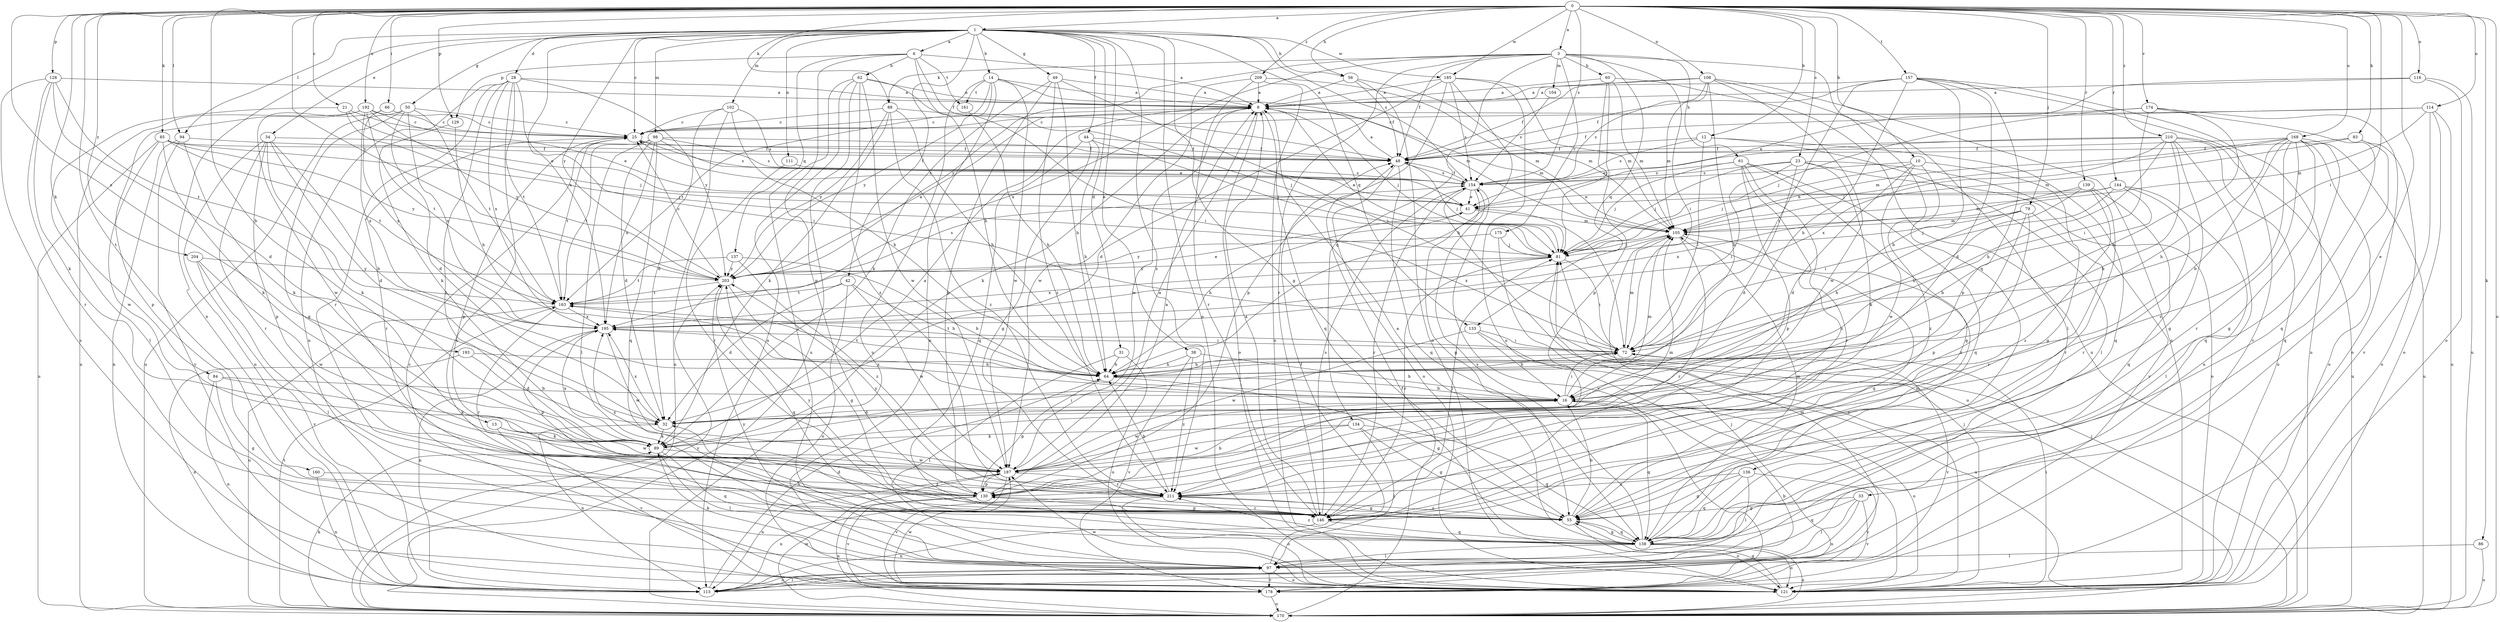 strict digraph  {
0;
1;
3;
6;
8;
10;
12;
13;
14;
16;
21;
23;
25;
28;
31;
32;
33;
34;
38;
41;
42;
44;
48;
49;
50;
55;
56;
60;
61;
62;
64;
66;
72;
79;
81;
83;
84;
85;
86;
88;
89;
94;
97;
98;
102;
104;
105;
108;
111;
113;
114;
116;
121;
128;
129;
130;
133;
134;
136;
137;
138;
139;
144;
146;
154;
157;
160;
161;
163;
168;
170;
174;
175;
178;
185;
187;
192;
193;
195;
203;
204;
209;
210;
211;
0 -> 1  [label=a];
0 -> 3  [label=a];
0 -> 10  [label=b];
0 -> 12  [label=b];
0 -> 13  [label=b];
0 -> 21  [label=c];
0 -> 23  [label=c];
0 -> 33  [label=e];
0 -> 56  [label=h];
0 -> 66  [label=i];
0 -> 72  [label=i];
0 -> 79  [label=j];
0 -> 83  [label=k];
0 -> 84  [label=k];
0 -> 85  [label=k];
0 -> 86  [label=k];
0 -> 88  [label=k];
0 -> 94  [label=l];
0 -> 108  [label=n];
0 -> 114  [label=o];
0 -> 116  [label=o];
0 -> 128  [label=p];
0 -> 129  [label=p];
0 -> 139  [label=r];
0 -> 144  [label=r];
0 -> 154  [label=s];
0 -> 157  [label=t];
0 -> 160  [label=t];
0 -> 168  [label=u];
0 -> 170  [label=u];
0 -> 174  [label=v];
0 -> 185  [label=w];
0 -> 192  [label=x];
0 -> 193  [label=x];
0 -> 203  [label=y];
0 -> 204  [label=z];
0 -> 209  [label=z];
0 -> 210  [label=z];
1 -> 6  [label=a];
1 -> 14  [label=b];
1 -> 25  [label=c];
1 -> 28  [label=d];
1 -> 31  [label=d];
1 -> 34  [label=e];
1 -> 38  [label=e];
1 -> 42  [label=f];
1 -> 44  [label=f];
1 -> 49  [label=g];
1 -> 50  [label=g];
1 -> 55  [label=g];
1 -> 56  [label=h];
1 -> 94  [label=l];
1 -> 98  [label=m];
1 -> 102  [label=m];
1 -> 111  [label=n];
1 -> 113  [label=n];
1 -> 121  [label=o];
1 -> 133  [label=q];
1 -> 154  [label=s];
1 -> 185  [label=w];
1 -> 195  [label=x];
1 -> 203  [label=y];
1 -> 211  [label=z];
3 -> 48  [label=f];
3 -> 60  [label=h];
3 -> 61  [label=h];
3 -> 72  [label=i];
3 -> 88  [label=k];
3 -> 104  [label=m];
3 -> 133  [label=q];
3 -> 134  [label=q];
3 -> 136  [label=q];
3 -> 146  [label=r];
3 -> 175  [label=v];
3 -> 195  [label=x];
3 -> 203  [label=y];
6 -> 8  [label=a];
6 -> 48  [label=f];
6 -> 62  [label=h];
6 -> 64  [label=h];
6 -> 129  [label=p];
6 -> 130  [label=p];
6 -> 137  [label=q];
6 -> 161  [label=t];
8 -> 25  [label=c];
8 -> 81  [label=j];
8 -> 89  [label=k];
8 -> 105  [label=m];
8 -> 121  [label=o];
8 -> 138  [label=q];
8 -> 187  [label=w];
10 -> 32  [label=d];
10 -> 55  [label=g];
10 -> 81  [label=j];
10 -> 154  [label=s];
10 -> 187  [label=w];
10 -> 211  [label=z];
12 -> 48  [label=f];
12 -> 72  [label=i];
12 -> 97  [label=l];
12 -> 138  [label=q];
12 -> 154  [label=s];
13 -> 89  [label=k];
13 -> 178  [label=v];
13 -> 187  [label=w];
14 -> 8  [label=a];
14 -> 105  [label=m];
14 -> 121  [label=o];
14 -> 161  [label=t];
14 -> 163  [label=t];
14 -> 170  [label=u];
14 -> 187  [label=w];
14 -> 203  [label=y];
16 -> 32  [label=d];
16 -> 72  [label=i];
16 -> 105  [label=m];
16 -> 121  [label=o];
16 -> 138  [label=q];
16 -> 187  [label=w];
16 -> 195  [label=x];
21 -> 25  [label=c];
21 -> 41  [label=e];
21 -> 97  [label=l];
21 -> 203  [label=y];
23 -> 32  [label=d];
23 -> 72  [label=i];
23 -> 81  [label=j];
23 -> 89  [label=k];
23 -> 121  [label=o];
23 -> 154  [label=s];
23 -> 178  [label=v];
25 -> 48  [label=f];
25 -> 130  [label=p];
25 -> 146  [label=r];
25 -> 154  [label=s];
25 -> 163  [label=t];
28 -> 8  [label=a];
28 -> 72  [label=i];
28 -> 113  [label=n];
28 -> 146  [label=r];
28 -> 163  [label=t];
28 -> 178  [label=v];
28 -> 195  [label=x];
28 -> 203  [label=y];
28 -> 211  [label=z];
31 -> 64  [label=h];
31 -> 97  [label=l];
31 -> 121  [label=o];
32 -> 89  [label=k];
32 -> 113  [label=n];
32 -> 195  [label=x];
33 -> 55  [label=g];
33 -> 97  [label=l];
33 -> 113  [label=n];
33 -> 138  [label=q];
33 -> 178  [label=v];
34 -> 16  [label=b];
34 -> 32  [label=d];
34 -> 48  [label=f];
34 -> 89  [label=k];
34 -> 113  [label=n];
34 -> 130  [label=p];
34 -> 146  [label=r];
38 -> 16  [label=b];
38 -> 64  [label=h];
38 -> 178  [label=v];
38 -> 211  [label=z];
41 -> 25  [label=c];
41 -> 64  [label=h];
41 -> 72  [label=i];
41 -> 105  [label=m];
42 -> 32  [label=d];
42 -> 64  [label=h];
42 -> 121  [label=o];
42 -> 163  [label=t];
42 -> 187  [label=w];
44 -> 48  [label=f];
44 -> 55  [label=g];
44 -> 64  [label=h];
44 -> 81  [label=j];
44 -> 138  [label=q];
48 -> 8  [label=a];
48 -> 81  [label=j];
48 -> 121  [label=o];
48 -> 138  [label=q];
48 -> 154  [label=s];
49 -> 8  [label=a];
49 -> 64  [label=h];
49 -> 72  [label=i];
49 -> 89  [label=k];
49 -> 130  [label=p];
49 -> 211  [label=z];
50 -> 25  [label=c];
50 -> 32  [label=d];
50 -> 55  [label=g];
50 -> 163  [label=t];
50 -> 170  [label=u];
50 -> 195  [label=x];
55 -> 16  [label=b];
55 -> 32  [label=d];
55 -> 105  [label=m];
55 -> 121  [label=o];
55 -> 138  [label=q];
55 -> 211  [label=z];
56 -> 8  [label=a];
56 -> 48  [label=f];
56 -> 105  [label=m];
56 -> 121  [label=o];
60 -> 8  [label=a];
60 -> 81  [label=j];
60 -> 105  [label=m];
60 -> 130  [label=p];
60 -> 170  [label=u];
61 -> 55  [label=g];
61 -> 81  [label=j];
61 -> 130  [label=p];
61 -> 138  [label=q];
61 -> 146  [label=r];
61 -> 154  [label=s];
61 -> 211  [label=z];
62 -> 8  [label=a];
62 -> 72  [label=i];
62 -> 97  [label=l];
62 -> 113  [label=n];
62 -> 170  [label=u];
62 -> 187  [label=w];
62 -> 211  [label=z];
64 -> 16  [label=b];
64 -> 55  [label=g];
64 -> 130  [label=p];
64 -> 163  [label=t];
66 -> 25  [label=c];
66 -> 187  [label=w];
66 -> 195  [label=x];
72 -> 64  [label=h];
72 -> 105  [label=m];
72 -> 163  [label=t];
72 -> 178  [label=v];
79 -> 64  [label=h];
79 -> 81  [label=j];
79 -> 105  [label=m];
79 -> 130  [label=p];
79 -> 146  [label=r];
79 -> 211  [label=z];
81 -> 8  [label=a];
81 -> 72  [label=i];
81 -> 146  [label=r];
81 -> 195  [label=x];
81 -> 203  [label=y];
83 -> 48  [label=f];
83 -> 105  [label=m];
83 -> 121  [label=o];
83 -> 138  [label=q];
84 -> 16  [label=b];
84 -> 55  [label=g];
84 -> 89  [label=k];
84 -> 113  [label=n];
85 -> 48  [label=f];
85 -> 81  [label=j];
85 -> 89  [label=k];
85 -> 163  [label=t];
85 -> 170  [label=u];
85 -> 187  [label=w];
85 -> 203  [label=y];
86 -> 97  [label=l];
86 -> 170  [label=u];
88 -> 25  [label=c];
88 -> 64  [label=h];
88 -> 81  [label=j];
88 -> 89  [label=k];
88 -> 203  [label=y];
88 -> 211  [label=z];
89 -> 8  [label=a];
89 -> 72  [label=i];
89 -> 97  [label=l];
89 -> 138  [label=q];
89 -> 187  [label=w];
89 -> 195  [label=x];
94 -> 48  [label=f];
94 -> 89  [label=k];
94 -> 113  [label=n];
94 -> 178  [label=v];
97 -> 48  [label=f];
97 -> 89  [label=k];
97 -> 113  [label=n];
97 -> 121  [label=o];
97 -> 178  [label=v];
97 -> 203  [label=y];
98 -> 32  [label=d];
98 -> 41  [label=e];
98 -> 48  [label=f];
98 -> 97  [label=l];
98 -> 138  [label=q];
98 -> 154  [label=s];
98 -> 163  [label=t];
98 -> 195  [label=x];
102 -> 25  [label=c];
102 -> 32  [label=d];
102 -> 64  [label=h];
102 -> 154  [label=s];
102 -> 170  [label=u];
104 -> 154  [label=s];
105 -> 81  [label=j];
105 -> 138  [label=q];
105 -> 146  [label=r];
105 -> 195  [label=x];
108 -> 8  [label=a];
108 -> 16  [label=b];
108 -> 48  [label=f];
108 -> 97  [label=l];
108 -> 105  [label=m];
108 -> 121  [label=o];
108 -> 154  [label=s];
108 -> 187  [label=w];
111 -> 146  [label=r];
111 -> 154  [label=s];
113 -> 16  [label=b];
113 -> 64  [label=h];
113 -> 97  [label=l];
113 -> 105  [label=m];
114 -> 25  [label=c];
114 -> 48  [label=f];
114 -> 105  [label=m];
114 -> 121  [label=o];
114 -> 170  [label=u];
114 -> 178  [label=v];
116 -> 8  [label=a];
116 -> 41  [label=e];
116 -> 121  [label=o];
116 -> 170  [label=u];
121 -> 25  [label=c];
121 -> 55  [label=g];
121 -> 72  [label=i];
121 -> 81  [label=j];
121 -> 187  [label=w];
128 -> 8  [label=a];
128 -> 32  [label=d];
128 -> 89  [label=k];
128 -> 121  [label=o];
128 -> 146  [label=r];
128 -> 163  [label=t];
129 -> 64  [label=h];
129 -> 89  [label=k];
130 -> 8  [label=a];
130 -> 16  [label=b];
130 -> 146  [label=r];
130 -> 170  [label=u];
130 -> 178  [label=v];
130 -> 195  [label=x];
133 -> 16  [label=b];
133 -> 72  [label=i];
133 -> 170  [label=u];
133 -> 187  [label=w];
134 -> 55  [label=g];
134 -> 89  [label=k];
134 -> 97  [label=l];
134 -> 138  [label=q];
134 -> 187  [label=w];
136 -> 55  [label=g];
136 -> 97  [label=l];
136 -> 138  [label=q];
136 -> 178  [label=v];
136 -> 211  [label=z];
137 -> 16  [label=b];
137 -> 163  [label=t];
137 -> 203  [label=y];
137 -> 211  [label=z];
138 -> 8  [label=a];
138 -> 55  [label=g];
138 -> 97  [label=l];
138 -> 105  [label=m];
138 -> 121  [label=o];
138 -> 154  [label=s];
138 -> 170  [label=u];
138 -> 211  [label=z];
139 -> 41  [label=e];
139 -> 64  [label=h];
139 -> 138  [label=q];
139 -> 146  [label=r];
139 -> 195  [label=x];
139 -> 211  [label=z];
144 -> 16  [label=b];
144 -> 41  [label=e];
144 -> 72  [label=i];
144 -> 97  [label=l];
144 -> 105  [label=m];
144 -> 146  [label=r];
146 -> 8  [label=a];
146 -> 81  [label=j];
146 -> 113  [label=n];
146 -> 130  [label=p];
146 -> 138  [label=q];
146 -> 154  [label=s];
146 -> 203  [label=y];
154 -> 41  [label=e];
154 -> 48  [label=f];
154 -> 55  [label=g];
154 -> 146  [label=r];
154 -> 170  [label=u];
154 -> 178  [label=v];
157 -> 8  [label=a];
157 -> 16  [label=b];
157 -> 32  [label=d];
157 -> 48  [label=f];
157 -> 64  [label=h];
157 -> 72  [label=i];
157 -> 130  [label=p];
157 -> 170  [label=u];
157 -> 178  [label=v];
160 -> 113  [label=n];
160 -> 211  [label=z];
161 -> 64  [label=h];
163 -> 41  [label=e];
163 -> 146  [label=r];
163 -> 170  [label=u];
163 -> 195  [label=x];
168 -> 16  [label=b];
168 -> 48  [label=f];
168 -> 55  [label=g];
168 -> 64  [label=h];
168 -> 81  [label=j];
168 -> 105  [label=m];
168 -> 121  [label=o];
168 -> 138  [label=q];
168 -> 146  [label=r];
168 -> 170  [label=u];
168 -> 211  [label=z];
170 -> 48  [label=f];
170 -> 81  [label=j];
170 -> 89  [label=k];
170 -> 163  [label=t];
170 -> 187  [label=w];
170 -> 203  [label=y];
174 -> 25  [label=c];
174 -> 64  [label=h];
174 -> 72  [label=i];
174 -> 81  [label=j];
174 -> 121  [label=o];
174 -> 138  [label=q];
175 -> 81  [label=j];
175 -> 121  [label=o];
175 -> 203  [label=y];
178 -> 81  [label=j];
178 -> 170  [label=u];
178 -> 187  [label=w];
185 -> 8  [label=a];
185 -> 32  [label=d];
185 -> 64  [label=h];
185 -> 105  [label=m];
185 -> 121  [label=o];
185 -> 130  [label=p];
185 -> 154  [label=s];
187 -> 8  [label=a];
187 -> 105  [label=m];
187 -> 113  [label=n];
187 -> 130  [label=p];
187 -> 178  [label=v];
187 -> 211  [label=z];
192 -> 25  [label=c];
192 -> 41  [label=e];
192 -> 81  [label=j];
192 -> 130  [label=p];
192 -> 163  [label=t];
192 -> 170  [label=u];
192 -> 195  [label=x];
193 -> 32  [label=d];
193 -> 64  [label=h];
193 -> 113  [label=n];
195 -> 72  [label=i];
195 -> 113  [label=n];
195 -> 130  [label=p];
195 -> 187  [label=w];
203 -> 8  [label=a];
203 -> 25  [label=c];
203 -> 55  [label=g];
203 -> 138  [label=q];
203 -> 154  [label=s];
203 -> 163  [label=t];
204 -> 97  [label=l];
204 -> 178  [label=v];
204 -> 187  [label=w];
204 -> 203  [label=y];
209 -> 8  [label=a];
209 -> 105  [label=m];
209 -> 121  [label=o];
209 -> 146  [label=r];
209 -> 187  [label=w];
210 -> 16  [label=b];
210 -> 41  [label=e];
210 -> 48  [label=f];
210 -> 55  [label=g];
210 -> 64  [label=h];
210 -> 113  [label=n];
210 -> 121  [label=o];
210 -> 170  [label=u];
210 -> 195  [label=x];
211 -> 55  [label=g];
211 -> 64  [label=h];
211 -> 113  [label=n];
211 -> 121  [label=o];
211 -> 203  [label=y];
}
